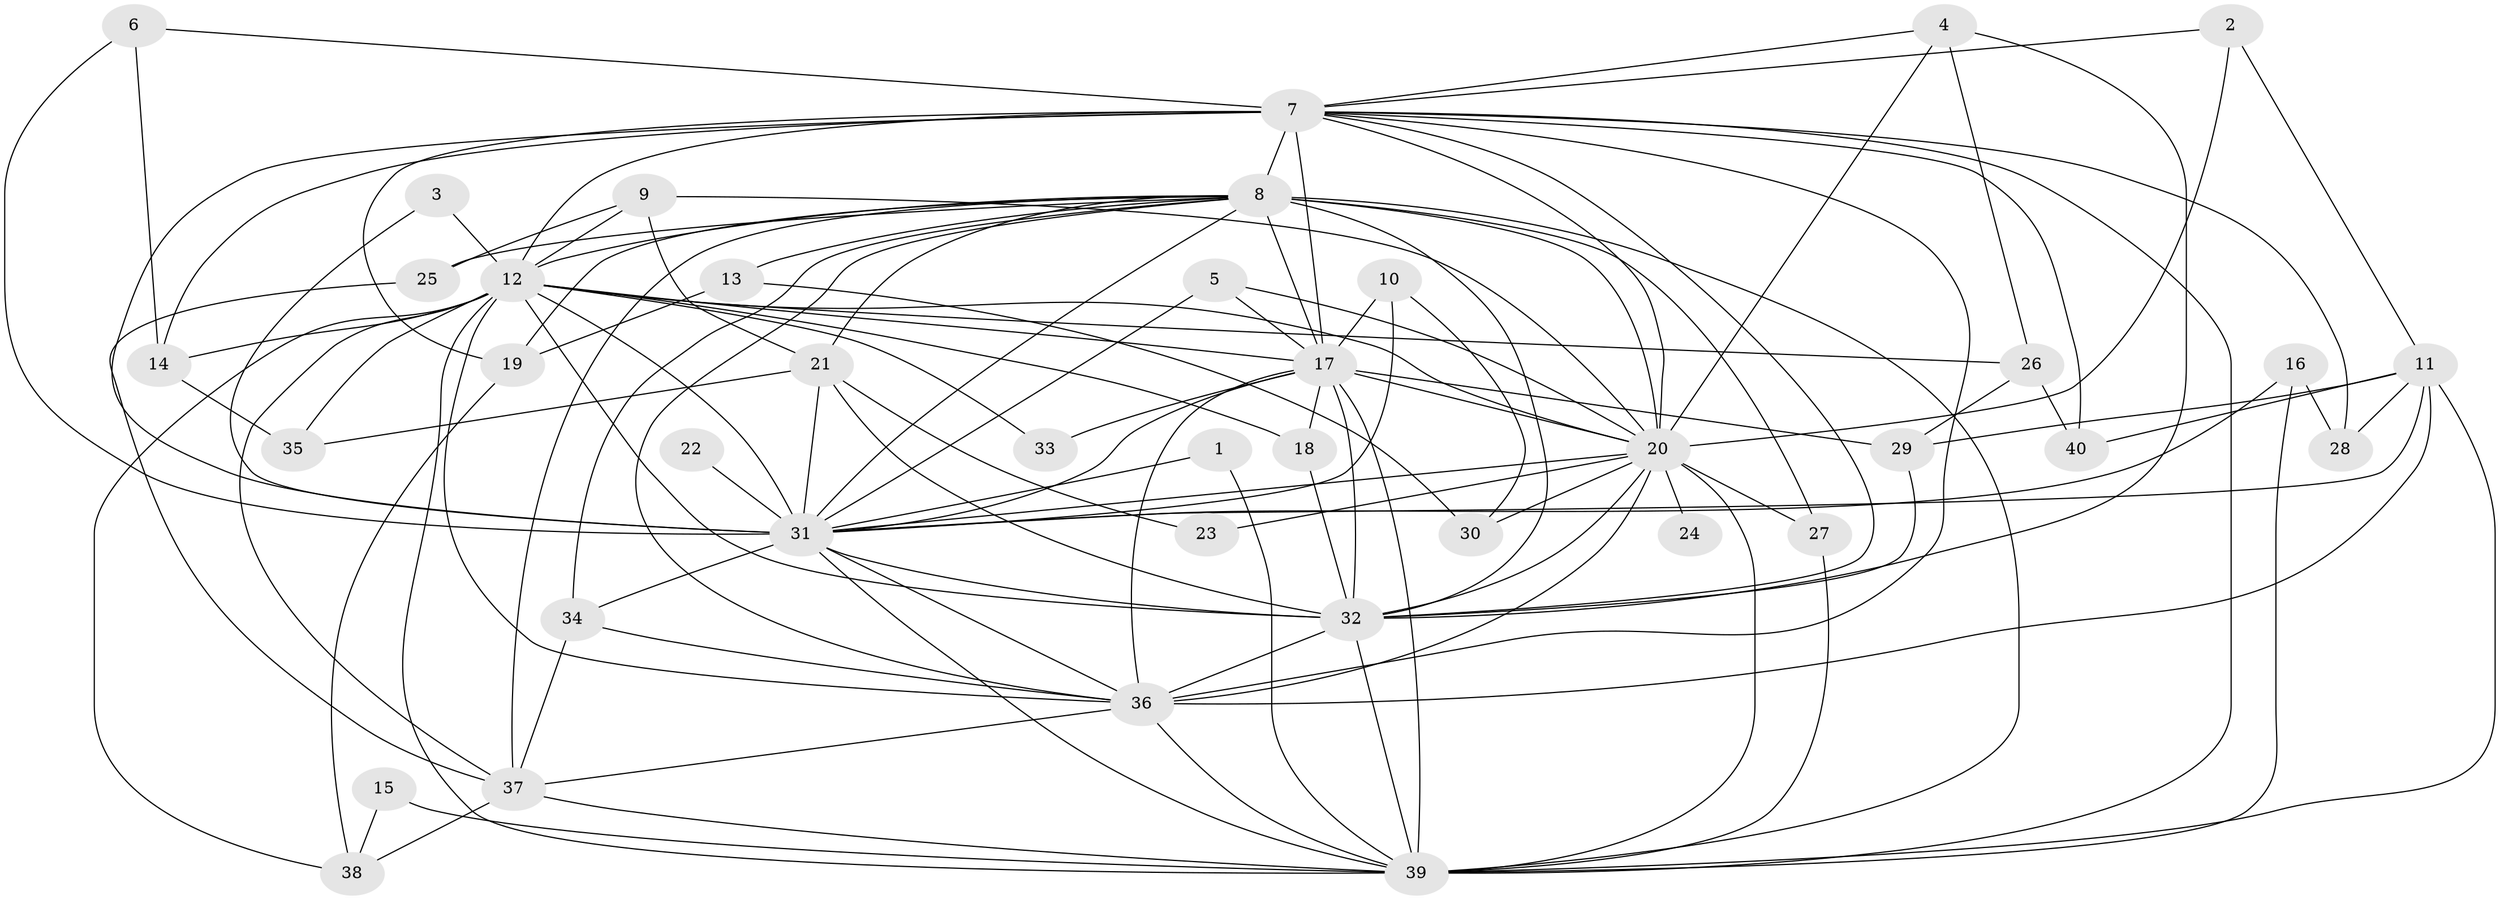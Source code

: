 // original degree distribution, {20: 0.025, 18: 0.0375, 13: 0.0125, 22: 0.0125, 15: 0.0125, 16: 0.0125, 23: 0.0125, 3: 0.2375, 2: 0.5125, 4: 0.075, 7: 0.0125, 5: 0.0125, 6: 0.025}
// Generated by graph-tools (version 1.1) at 2025/01/03/09/25 03:01:16]
// undirected, 40 vertices, 117 edges
graph export_dot {
graph [start="1"]
  node [color=gray90,style=filled];
  1;
  2;
  3;
  4;
  5;
  6;
  7;
  8;
  9;
  10;
  11;
  12;
  13;
  14;
  15;
  16;
  17;
  18;
  19;
  20;
  21;
  22;
  23;
  24;
  25;
  26;
  27;
  28;
  29;
  30;
  31;
  32;
  33;
  34;
  35;
  36;
  37;
  38;
  39;
  40;
  1 -- 31 [weight=1.0];
  1 -- 39 [weight=1.0];
  2 -- 7 [weight=1.0];
  2 -- 11 [weight=1.0];
  2 -- 20 [weight=1.0];
  3 -- 12 [weight=1.0];
  3 -- 31 [weight=1.0];
  4 -- 7 [weight=1.0];
  4 -- 20 [weight=1.0];
  4 -- 26 [weight=1.0];
  4 -- 32 [weight=1.0];
  5 -- 17 [weight=1.0];
  5 -- 20 [weight=1.0];
  5 -- 31 [weight=1.0];
  6 -- 7 [weight=1.0];
  6 -- 14 [weight=1.0];
  6 -- 31 [weight=1.0];
  7 -- 8 [weight=5.0];
  7 -- 12 [weight=1.0];
  7 -- 14 [weight=1.0];
  7 -- 17 [weight=2.0];
  7 -- 19 [weight=1.0];
  7 -- 20 [weight=1.0];
  7 -- 28 [weight=1.0];
  7 -- 31 [weight=1.0];
  7 -- 32 [weight=1.0];
  7 -- 36 [weight=1.0];
  7 -- 39 [weight=1.0];
  7 -- 40 [weight=1.0];
  8 -- 12 [weight=3.0];
  8 -- 13 [weight=1.0];
  8 -- 17 [weight=2.0];
  8 -- 19 [weight=2.0];
  8 -- 20 [weight=4.0];
  8 -- 21 [weight=1.0];
  8 -- 25 [weight=1.0];
  8 -- 27 [weight=1.0];
  8 -- 31 [weight=2.0];
  8 -- 32 [weight=2.0];
  8 -- 34 [weight=1.0];
  8 -- 36 [weight=2.0];
  8 -- 37 [weight=1.0];
  8 -- 39 [weight=3.0];
  9 -- 12 [weight=1.0];
  9 -- 20 [weight=1.0];
  9 -- 21 [weight=1.0];
  9 -- 25 [weight=1.0];
  10 -- 17 [weight=1.0];
  10 -- 30 [weight=1.0];
  10 -- 31 [weight=1.0];
  11 -- 28 [weight=1.0];
  11 -- 29 [weight=1.0];
  11 -- 31 [weight=1.0];
  11 -- 36 [weight=1.0];
  11 -- 39 [weight=1.0];
  11 -- 40 [weight=1.0];
  12 -- 14 [weight=1.0];
  12 -- 17 [weight=1.0];
  12 -- 18 [weight=1.0];
  12 -- 20 [weight=1.0];
  12 -- 26 [weight=1.0];
  12 -- 31 [weight=2.0];
  12 -- 32 [weight=1.0];
  12 -- 33 [weight=1.0];
  12 -- 35 [weight=1.0];
  12 -- 36 [weight=1.0];
  12 -- 37 [weight=1.0];
  12 -- 38 [weight=1.0];
  12 -- 39 [weight=1.0];
  13 -- 19 [weight=1.0];
  13 -- 30 [weight=1.0];
  14 -- 35 [weight=1.0];
  15 -- 38 [weight=1.0];
  15 -- 39 [weight=1.0];
  16 -- 28 [weight=1.0];
  16 -- 31 [weight=1.0];
  16 -- 39 [weight=1.0];
  17 -- 18 [weight=1.0];
  17 -- 20 [weight=1.0];
  17 -- 29 [weight=1.0];
  17 -- 31 [weight=1.0];
  17 -- 32 [weight=2.0];
  17 -- 33 [weight=3.0];
  17 -- 36 [weight=1.0];
  17 -- 39 [weight=1.0];
  18 -- 32 [weight=1.0];
  19 -- 38 [weight=1.0];
  20 -- 23 [weight=1.0];
  20 -- 24 [weight=1.0];
  20 -- 27 [weight=1.0];
  20 -- 30 [weight=1.0];
  20 -- 31 [weight=1.0];
  20 -- 32 [weight=2.0];
  20 -- 36 [weight=2.0];
  20 -- 39 [weight=1.0];
  21 -- 23 [weight=1.0];
  21 -- 31 [weight=1.0];
  21 -- 32 [weight=1.0];
  21 -- 35 [weight=1.0];
  22 -- 31 [weight=1.0];
  25 -- 37 [weight=1.0];
  26 -- 29 [weight=1.0];
  26 -- 40 [weight=1.0];
  27 -- 39 [weight=1.0];
  29 -- 32 [weight=1.0];
  31 -- 32 [weight=2.0];
  31 -- 34 [weight=1.0];
  31 -- 36 [weight=1.0];
  31 -- 39 [weight=2.0];
  32 -- 36 [weight=1.0];
  32 -- 39 [weight=1.0];
  34 -- 36 [weight=1.0];
  34 -- 37 [weight=1.0];
  36 -- 37 [weight=1.0];
  36 -- 39 [weight=1.0];
  37 -- 38 [weight=1.0];
  37 -- 39 [weight=1.0];
}
